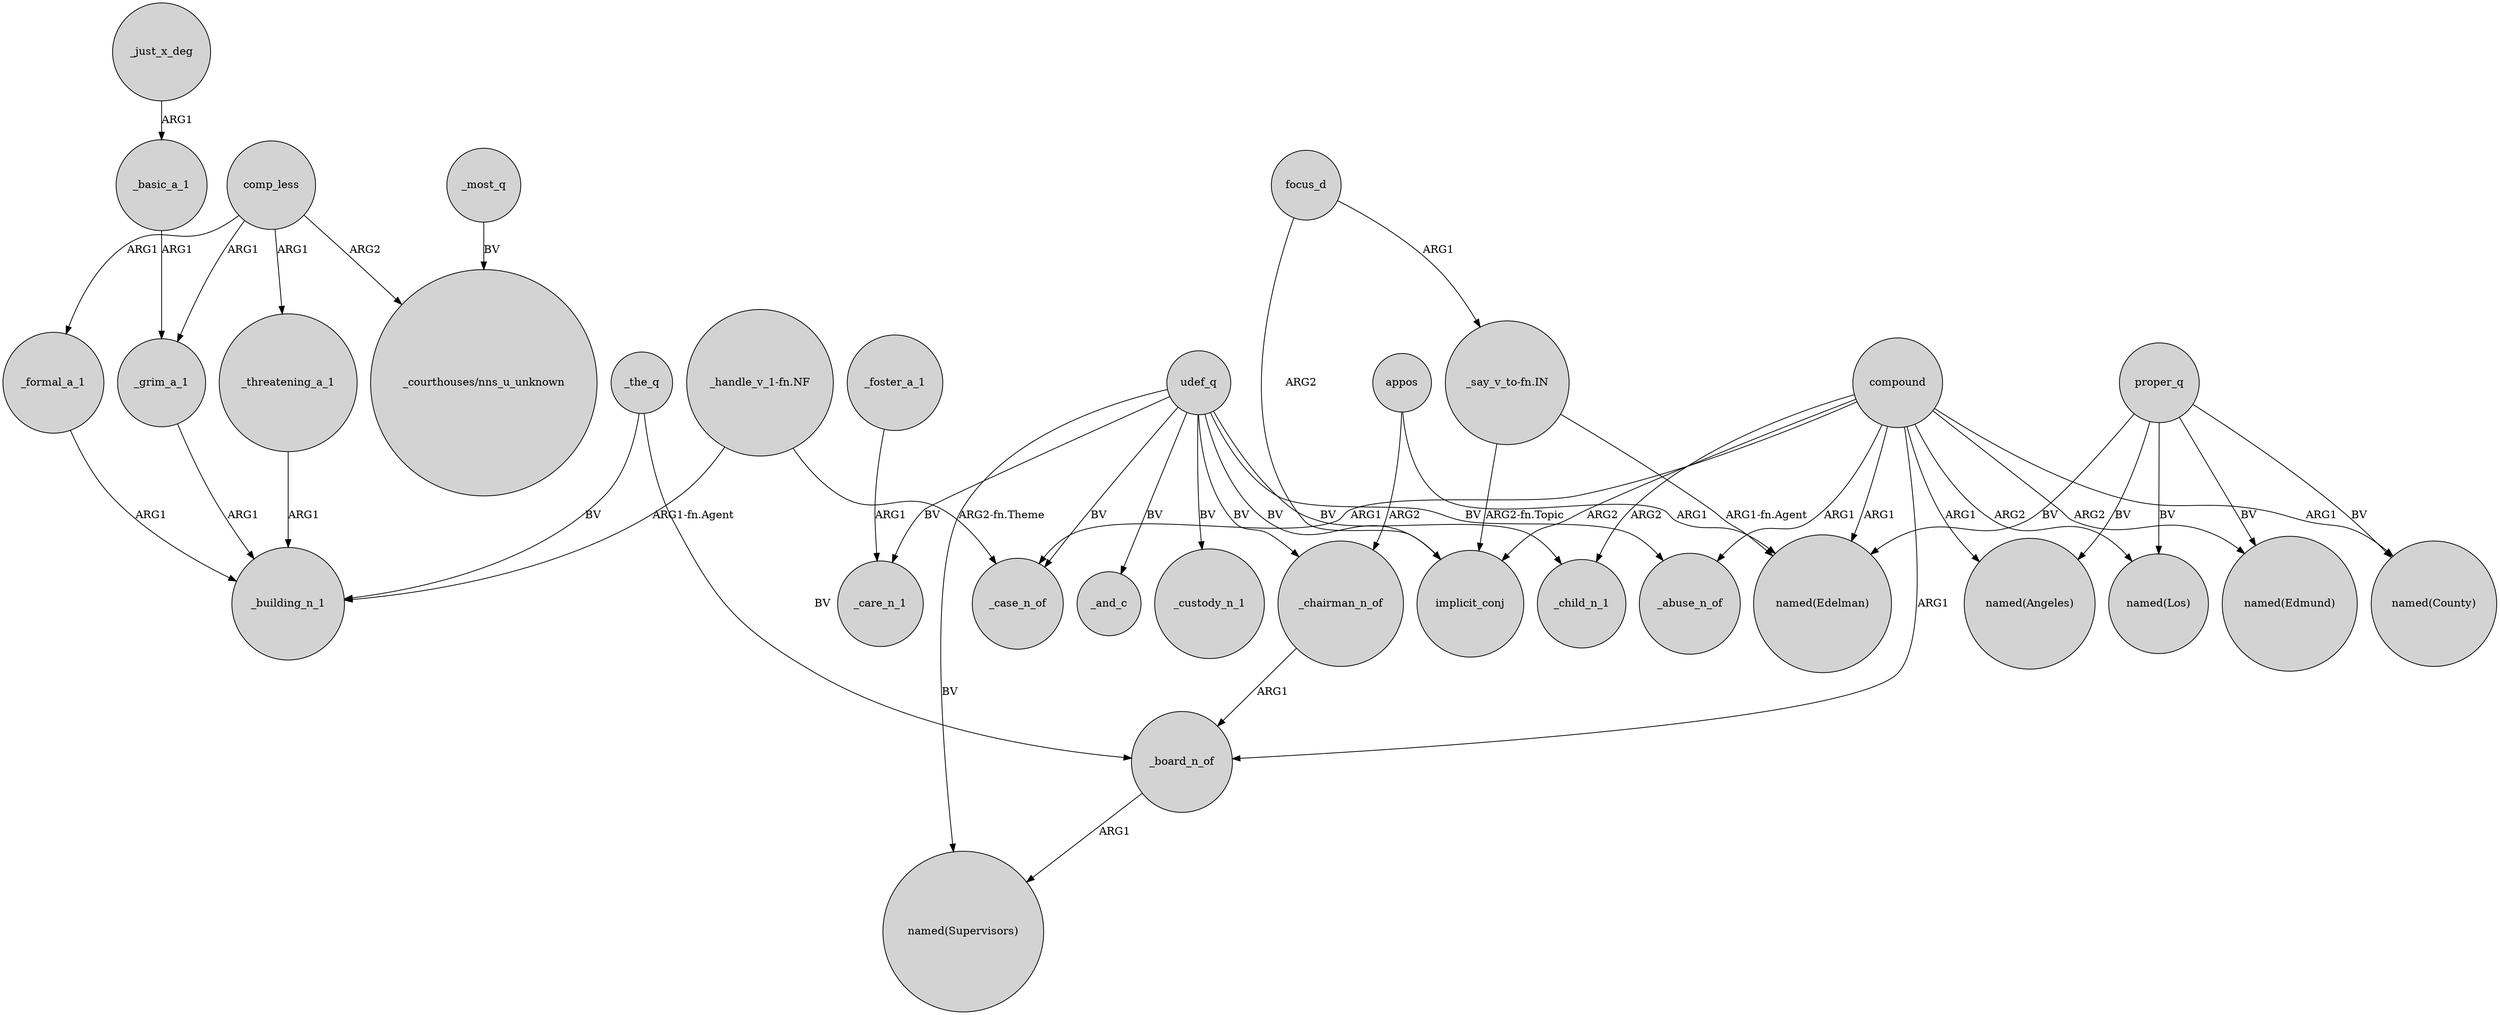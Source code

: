 digraph {
	node [shape=circle style=filled]
	proper_q -> "named(Edelman)" [label=BV]
	_grim_a_1 -> _building_n_1 [label=ARG1]
	compound -> implicit_conj [label=ARG2]
	udef_q -> _child_n_1 [label=BV]
	compound -> "named(Los)" [label=ARG2]
	focus_d -> implicit_conj [label=ARG2]
	comp_less -> "_courthouses/nns_u_unknown" [label=ARG2]
	compound -> _board_n_of [label=ARG1]
	proper_q -> "named(Los)" [label=BV]
	udef_q -> _care_n_1 [label=BV]
	_foster_a_1 -> _care_n_1 [label=ARG1]
	"_handle_v_1-fn.NF" -> _case_n_of [label="ARG2-fn.Theme"]
	_threatening_a_1 -> _building_n_1 [label=ARG1]
	_chairman_n_of -> _board_n_of [label=ARG1]
	"_handle_v_1-fn.NF" -> _building_n_1 [label="ARG1-fn.Agent"]
	"_say_v_to-fn.IN" -> implicit_conj [label="ARG2-fn.Topic"]
	udef_q -> implicit_conj [label=BV]
	comp_less -> _threatening_a_1 [label=ARG1]
	udef_q -> _chairman_n_of [label=BV]
	compound -> "named(Angeles)" [label=ARG1]
	compound -> "named(Edmund)" [label=ARG2]
	comp_less -> _grim_a_1 [label=ARG1]
	_board_n_of -> "named(Supervisors)" [label=ARG1]
	_the_q -> _building_n_1 [label=BV]
	appos -> _chairman_n_of [label=ARG2]
	compound -> _case_n_of [label=ARG1]
	proper_q -> "named(Edmund)" [label=BV]
	_the_q -> _board_n_of [label=BV]
	_formal_a_1 -> _building_n_1 [label=ARG1]
	appos -> "named(Edelman)" [label=ARG1]
	udef_q -> "named(Supervisors)" [label=BV]
	"_say_v_to-fn.IN" -> "named(Edelman)" [label="ARG1-fn.Agent"]
	_just_x_deg -> _basic_a_1 [label=ARG1]
	_most_q -> "_courthouses/nns_u_unknown" [label=BV]
	udef_q -> _abuse_n_of [label=BV]
	_basic_a_1 -> _grim_a_1 [label=ARG1]
	compound -> _child_n_1 [label=ARG2]
	proper_q -> "named(Angeles)" [label=BV]
	udef_q -> _case_n_of [label=BV]
	compound -> "named(Edelman)" [label=ARG1]
	compound -> _abuse_n_of [label=ARG1]
	udef_q -> _and_c [label=BV]
	compound -> "named(County)" [label=ARG1]
	proper_q -> "named(County)" [label=BV]
	udef_q -> _custody_n_1 [label=BV]
	comp_less -> _formal_a_1 [label=ARG1]
	focus_d -> "_say_v_to-fn.IN" [label=ARG1]
}
